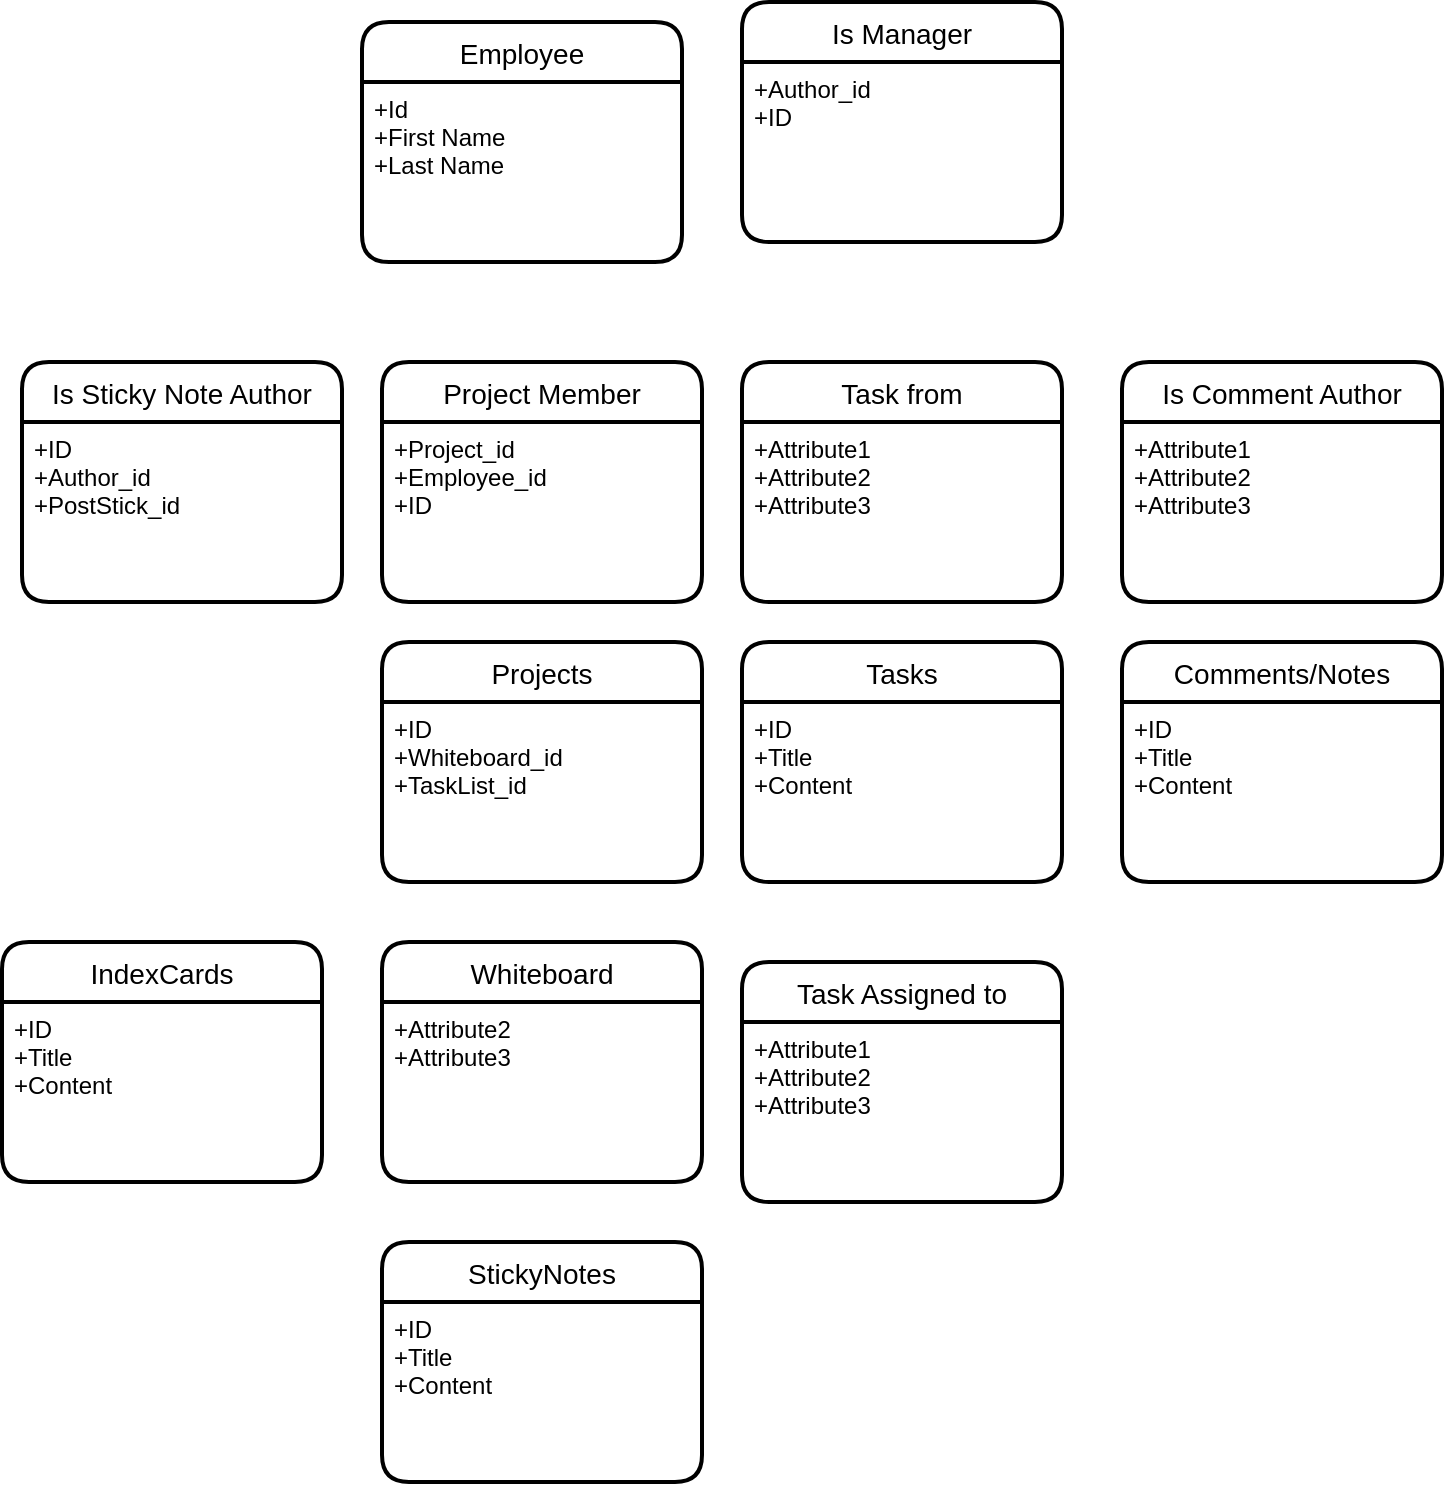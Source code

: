 <mxfile version="14.6.13" type="github">
  <diagram id="R2lEEEUBdFMjLlhIrx00" name="Page-1">
    <mxGraphModel dx="981" dy="486" grid="1" gridSize="10" guides="1" tooltips="1" connect="1" arrows="1" fold="1" page="1" pageScale="1" pageWidth="850" pageHeight="1100" math="0" shadow="0" extFonts="Permanent Marker^https://fonts.googleapis.com/css?family=Permanent+Marker">
      <root>
        <mxCell id="0" />
        <mxCell id="1" parent="0" />
        <mxCell id="OpBFA18Ic4V4CZMrF-h3-1" value="Projects" style="swimlane;childLayout=stackLayout;horizontal=1;startSize=30;horizontalStack=0;rounded=1;fontSize=14;fontStyle=0;strokeWidth=2;resizeParent=0;resizeLast=1;shadow=0;dashed=0;align=center;" vertex="1" parent="1">
          <mxGeometry x="260" y="560" width="160" height="120" as="geometry" />
        </mxCell>
        <mxCell id="OpBFA18Ic4V4CZMrF-h3-2" value="+ID&#xa;+Whiteboard_id&#xa;+TaskList_id" style="align=left;strokeColor=none;fillColor=none;spacingLeft=4;fontSize=12;verticalAlign=top;resizable=0;rotatable=0;part=1;" vertex="1" parent="OpBFA18Ic4V4CZMrF-h3-1">
          <mxGeometry y="30" width="160" height="90" as="geometry" />
        </mxCell>
        <mxCell id="OpBFA18Ic4V4CZMrF-h3-3" value="Whiteboard" style="swimlane;childLayout=stackLayout;horizontal=1;startSize=30;horizontalStack=0;rounded=1;fontSize=14;fontStyle=0;strokeWidth=2;resizeParent=0;resizeLast=1;shadow=0;dashed=0;align=center;" vertex="1" parent="1">
          <mxGeometry x="260" y="710" width="160" height="120" as="geometry" />
        </mxCell>
        <mxCell id="OpBFA18Ic4V4CZMrF-h3-4" value="+Attribute2&#xa;+Attribute3" style="align=left;strokeColor=none;fillColor=none;spacingLeft=4;fontSize=12;verticalAlign=top;resizable=0;rotatable=0;part=1;" vertex="1" parent="OpBFA18Ic4V4CZMrF-h3-3">
          <mxGeometry y="30" width="160" height="90" as="geometry" />
        </mxCell>
        <mxCell id="OpBFA18Ic4V4CZMrF-h3-5" value="StickyNotes" style="swimlane;childLayout=stackLayout;horizontal=1;startSize=30;horizontalStack=0;rounded=1;fontSize=14;fontStyle=0;strokeWidth=2;resizeParent=0;resizeLast=1;shadow=0;dashed=0;align=center;" vertex="1" parent="1">
          <mxGeometry x="260" y="860" width="160" height="120" as="geometry" />
        </mxCell>
        <mxCell id="OpBFA18Ic4V4CZMrF-h3-6" value="+ID&#xa;+Title&#xa;+Content" style="align=left;strokeColor=none;fillColor=none;spacingLeft=4;fontSize=12;verticalAlign=top;resizable=0;rotatable=0;part=1;" vertex="1" parent="OpBFA18Ic4V4CZMrF-h3-5">
          <mxGeometry y="30" width="160" height="90" as="geometry" />
        </mxCell>
        <mxCell id="OpBFA18Ic4V4CZMrF-h3-7" value="IndexCards" style="swimlane;childLayout=stackLayout;horizontal=1;startSize=30;horizontalStack=0;rounded=1;fontSize=14;fontStyle=0;strokeWidth=2;resizeParent=0;resizeLast=1;shadow=0;dashed=0;align=center;" vertex="1" parent="1">
          <mxGeometry x="70" y="710" width="160" height="120" as="geometry" />
        </mxCell>
        <mxCell id="OpBFA18Ic4V4CZMrF-h3-8" value="+ID&#xa;+Title&#xa;+Content" style="align=left;strokeColor=none;fillColor=none;spacingLeft=4;fontSize=12;verticalAlign=top;resizable=0;rotatable=0;part=1;" vertex="1" parent="OpBFA18Ic4V4CZMrF-h3-7">
          <mxGeometry y="30" width="160" height="90" as="geometry" />
        </mxCell>
        <mxCell id="OpBFA18Ic4V4CZMrF-h3-9" value="Employee" style="swimlane;childLayout=stackLayout;horizontal=1;startSize=30;horizontalStack=0;rounded=1;fontSize=14;fontStyle=0;strokeWidth=2;resizeParent=0;resizeLast=1;shadow=0;dashed=0;align=center;" vertex="1" parent="1">
          <mxGeometry x="250" y="250" width="160" height="120" as="geometry" />
        </mxCell>
        <mxCell id="OpBFA18Ic4V4CZMrF-h3-10" value="+Id&#xa;+First Name&#xa;+Last Name" style="align=left;strokeColor=none;fillColor=none;spacingLeft=4;fontSize=12;verticalAlign=top;resizable=0;rotatable=0;part=1;" vertex="1" parent="OpBFA18Ic4V4CZMrF-h3-9">
          <mxGeometry y="30" width="160" height="90" as="geometry" />
        </mxCell>
        <mxCell id="OpBFA18Ic4V4CZMrF-h3-11" value="Is Manager" style="swimlane;childLayout=stackLayout;horizontal=1;startSize=30;horizontalStack=0;rounded=1;fontSize=14;fontStyle=0;strokeWidth=2;resizeParent=0;resizeLast=1;shadow=0;dashed=0;align=center;" vertex="1" parent="1">
          <mxGeometry x="440" y="240" width="160" height="120" as="geometry" />
        </mxCell>
        <mxCell id="OpBFA18Ic4V4CZMrF-h3-12" value="+Author_id&#xa;+ID&#xa;" style="align=left;strokeColor=none;fillColor=none;spacingLeft=4;fontSize=12;verticalAlign=top;resizable=0;rotatable=0;part=1;" vertex="1" parent="OpBFA18Ic4V4CZMrF-h3-11">
          <mxGeometry y="30" width="160" height="90" as="geometry" />
        </mxCell>
        <mxCell id="OpBFA18Ic4V4CZMrF-h3-14" value="Tasks" style="swimlane;childLayout=stackLayout;horizontal=1;startSize=30;horizontalStack=0;rounded=1;fontSize=14;fontStyle=0;strokeWidth=2;resizeParent=0;resizeLast=1;shadow=0;dashed=0;align=center;" vertex="1" parent="1">
          <mxGeometry x="440" y="560" width="160" height="120" as="geometry" />
        </mxCell>
        <mxCell id="OpBFA18Ic4V4CZMrF-h3-15" value="+ID&#xa;+Title&#xa;+Content" style="align=left;strokeColor=none;fillColor=none;spacingLeft=4;fontSize=12;verticalAlign=top;resizable=0;rotatable=0;part=1;" vertex="1" parent="OpBFA18Ic4V4CZMrF-h3-14">
          <mxGeometry y="30" width="160" height="90" as="geometry" />
        </mxCell>
        <mxCell id="OpBFA18Ic4V4CZMrF-h3-16" value="Comments/Notes" style="swimlane;childLayout=stackLayout;horizontal=1;startSize=30;horizontalStack=0;rounded=1;fontSize=14;fontStyle=0;strokeWidth=2;resizeParent=0;resizeLast=1;shadow=0;dashed=0;align=center;" vertex="1" parent="1">
          <mxGeometry x="630" y="560" width="160" height="120" as="geometry" />
        </mxCell>
        <mxCell id="OpBFA18Ic4V4CZMrF-h3-17" value="+ID&#xa;+Title&#xa;+Content&#xa;" style="align=left;strokeColor=none;fillColor=none;spacingLeft=4;fontSize=12;verticalAlign=top;resizable=0;rotatable=0;part=1;" vertex="1" parent="OpBFA18Ic4V4CZMrF-h3-16">
          <mxGeometry y="30" width="160" height="90" as="geometry" />
        </mxCell>
        <mxCell id="OpBFA18Ic4V4CZMrF-h3-18" value="Project Member" style="swimlane;childLayout=stackLayout;horizontal=1;startSize=30;horizontalStack=0;rounded=1;fontSize=14;fontStyle=0;strokeWidth=2;resizeParent=0;resizeLast=1;shadow=0;dashed=0;align=center;" vertex="1" parent="1">
          <mxGeometry x="260" y="420" width="160" height="120" as="geometry" />
        </mxCell>
        <mxCell id="OpBFA18Ic4V4CZMrF-h3-19" value="+Project_id&#xa;+Employee_id&#xa;+ID" style="align=left;strokeColor=none;fillColor=none;spacingLeft=4;fontSize=12;verticalAlign=top;resizable=0;rotatable=0;part=1;" vertex="1" parent="OpBFA18Ic4V4CZMrF-h3-18">
          <mxGeometry y="30" width="160" height="90" as="geometry" />
        </mxCell>
        <mxCell id="OpBFA18Ic4V4CZMrF-h3-20" value="Is Comment Author" style="swimlane;childLayout=stackLayout;horizontal=1;startSize=30;horizontalStack=0;rounded=1;fontSize=14;fontStyle=0;strokeWidth=2;resizeParent=0;resizeLast=1;shadow=0;dashed=0;align=center;" vertex="1" parent="1">
          <mxGeometry x="630" y="420" width="160" height="120" as="geometry" />
        </mxCell>
        <mxCell id="OpBFA18Ic4V4CZMrF-h3-21" value="+Attribute1&#xa;+Attribute2&#xa;+Attribute3" style="align=left;strokeColor=none;fillColor=none;spacingLeft=4;fontSize=12;verticalAlign=top;resizable=0;rotatable=0;part=1;" vertex="1" parent="OpBFA18Ic4V4CZMrF-h3-20">
          <mxGeometry y="30" width="160" height="90" as="geometry" />
        </mxCell>
        <mxCell id="OpBFA18Ic4V4CZMrF-h3-22" value="Is Sticky Note Author" style="swimlane;childLayout=stackLayout;horizontal=1;startSize=30;horizontalStack=0;rounded=1;fontSize=14;fontStyle=0;strokeWidth=2;resizeParent=0;resizeLast=1;shadow=0;dashed=0;align=center;" vertex="1" parent="1">
          <mxGeometry x="80" y="420" width="160" height="120" as="geometry" />
        </mxCell>
        <mxCell id="OpBFA18Ic4V4CZMrF-h3-23" value="+ID&#xa;+Author_id&#xa;+PostStick_id" style="align=left;strokeColor=none;fillColor=none;spacingLeft=4;fontSize=12;verticalAlign=top;resizable=0;rotatable=0;part=1;" vertex="1" parent="OpBFA18Ic4V4CZMrF-h3-22">
          <mxGeometry y="30" width="160" height="90" as="geometry" />
        </mxCell>
        <mxCell id="OpBFA18Ic4V4CZMrF-h3-27" value="Task from" style="swimlane;childLayout=stackLayout;horizontal=1;startSize=30;horizontalStack=0;rounded=1;fontSize=14;fontStyle=0;strokeWidth=2;resizeParent=0;resizeLast=1;shadow=0;dashed=0;align=center;" vertex="1" parent="1">
          <mxGeometry x="440" y="420" width="160" height="120" as="geometry" />
        </mxCell>
        <mxCell id="OpBFA18Ic4V4CZMrF-h3-28" value="+Attribute1&#xa;+Attribute2&#xa;+Attribute3" style="align=left;strokeColor=none;fillColor=none;spacingLeft=4;fontSize=12;verticalAlign=top;resizable=0;rotatable=0;part=1;" vertex="1" parent="OpBFA18Ic4V4CZMrF-h3-27">
          <mxGeometry y="30" width="160" height="90" as="geometry" />
        </mxCell>
        <mxCell id="OpBFA18Ic4V4CZMrF-h3-29" value="Task Assigned to" style="swimlane;childLayout=stackLayout;horizontal=1;startSize=30;horizontalStack=0;rounded=1;fontSize=14;fontStyle=0;strokeWidth=2;resizeParent=0;resizeLast=1;shadow=0;dashed=0;align=center;" vertex="1" parent="1">
          <mxGeometry x="440" y="720" width="160" height="120" as="geometry" />
        </mxCell>
        <mxCell id="OpBFA18Ic4V4CZMrF-h3-30" value="+Attribute1&#xa;+Attribute2&#xa;+Attribute3" style="align=left;strokeColor=none;fillColor=none;spacingLeft=4;fontSize=12;verticalAlign=top;resizable=0;rotatable=0;part=1;" vertex="1" parent="OpBFA18Ic4V4CZMrF-h3-29">
          <mxGeometry y="30" width="160" height="90" as="geometry" />
        </mxCell>
      </root>
    </mxGraphModel>
  </diagram>
</mxfile>
